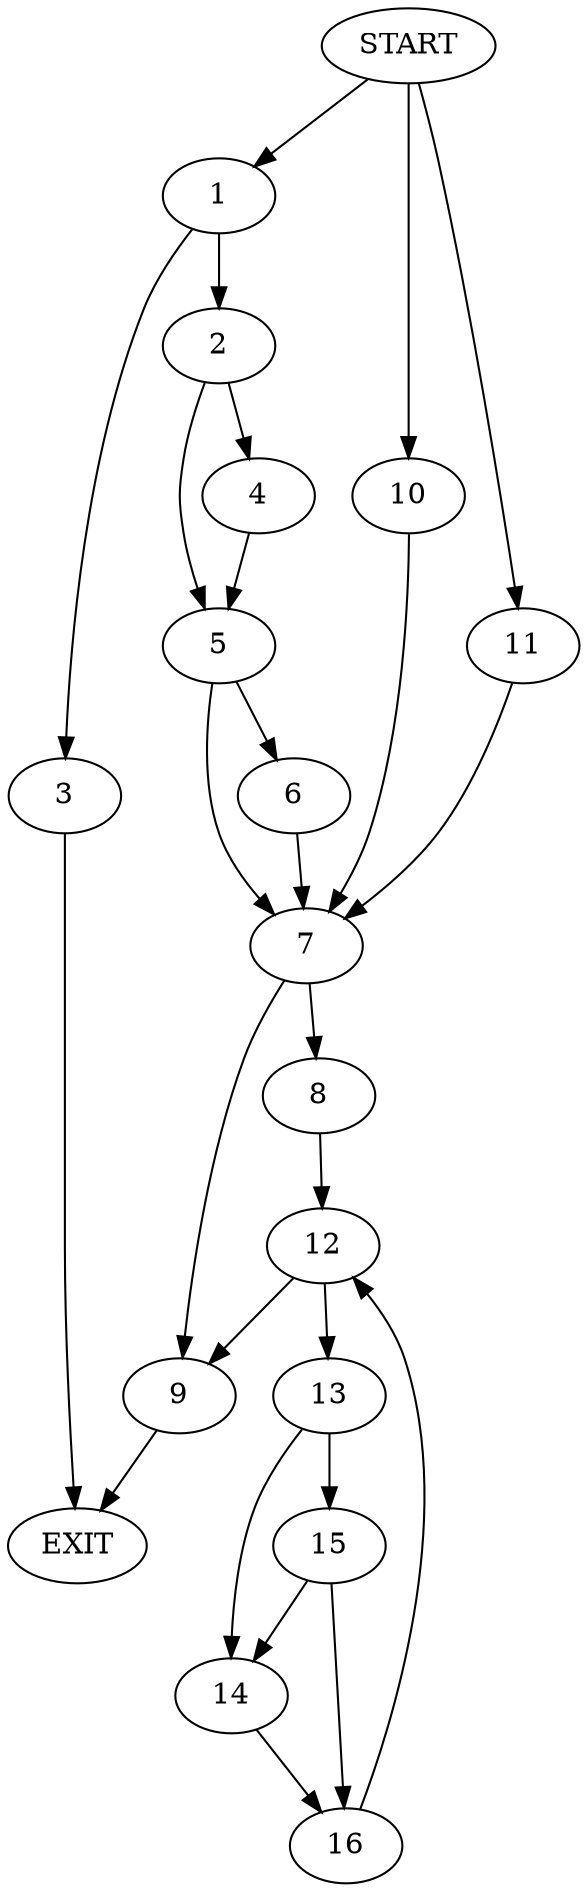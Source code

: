 digraph {
0 [label="START"]
17 [label="EXIT"]
0 -> 1
1 -> 2
1 -> 3
2 -> 4
2 -> 5
3 -> 17
5 -> 6
5 -> 7
4 -> 5
7 -> 8
7 -> 9
6 -> 7
0 -> 10
10 -> 7
0 -> 11
11 -> 7
9 -> 17
8 -> 12
12 -> 13
12 -> 9
13 -> 14
13 -> 15
15 -> 14
15 -> 16
14 -> 16
16 -> 12
}
